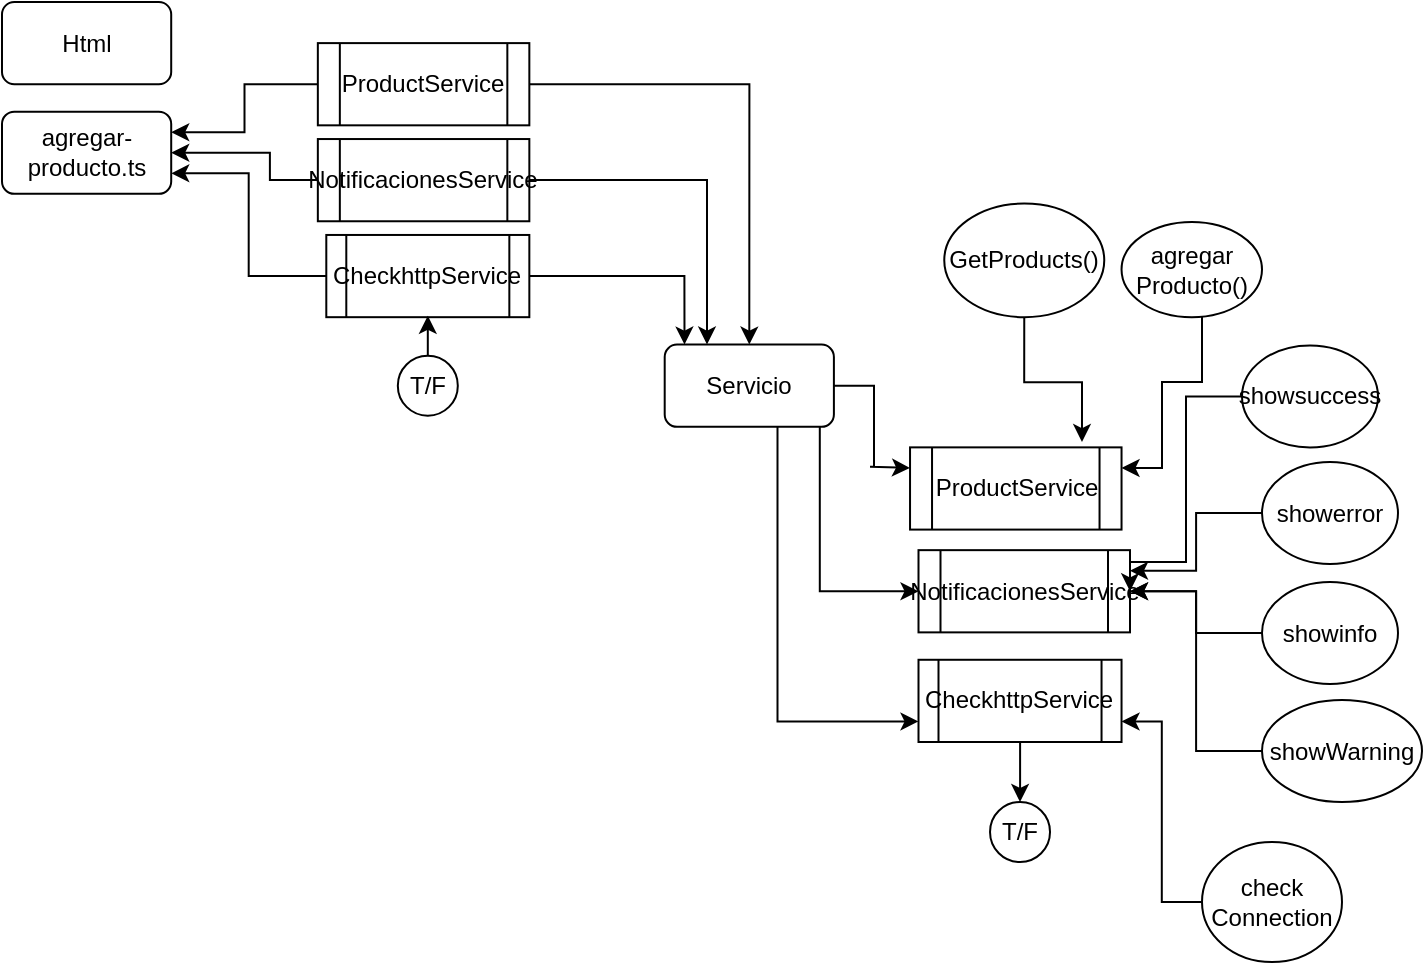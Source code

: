 <mxfile version="21.1.1" type="device">
  <diagram name="Página-1" id="uGN6MM099iLZ1ylbd77-">
    <mxGraphModel dx="1120" dy="452" grid="1" gridSize="10" guides="1" tooltips="1" connect="1" arrows="1" fold="1" page="1" pageScale="1" pageWidth="827" pageHeight="1169" math="0" shadow="0">
      <root>
        <mxCell id="0" />
        <mxCell id="1" parent="0" />
        <mxCell id="9nxiYfpnhQAgoZmP-EsQ-2" value="Servicio" style="rounded=1;whiteSpace=wrap;html=1;" vertex="1" parent="1">
          <mxGeometry x="481.35" y="401.296" width="84.6" height="41.111" as="geometry" />
        </mxCell>
        <mxCell id="9nxiYfpnhQAgoZmP-EsQ-3" value="Html" style="rounded=1;whiteSpace=wrap;html=1;" vertex="1" parent="1">
          <mxGeometry x="150" y="230" width="84.6" height="41.111" as="geometry" />
        </mxCell>
        <mxCell id="9nxiYfpnhQAgoZmP-EsQ-4" value="agregar-producto.ts" style="rounded=1;whiteSpace=wrap;html=1;" vertex="1" parent="1">
          <mxGeometry x="150" y="284.815" width="84.6" height="41.111" as="geometry" />
        </mxCell>
        <mxCell id="9nxiYfpnhQAgoZmP-EsQ-8" style="edgeStyle=orthogonalEdgeStyle;rounded=0;orthogonalLoop=1;jettySize=auto;html=1;entryX=1;entryY=0.25;entryDx=0;entryDy=0;" edge="1" parent="1" source="9nxiYfpnhQAgoZmP-EsQ-5" target="9nxiYfpnhQAgoZmP-EsQ-4">
          <mxGeometry relative="1" as="geometry" />
        </mxCell>
        <mxCell id="9nxiYfpnhQAgoZmP-EsQ-13" style="edgeStyle=orthogonalEdgeStyle;rounded=0;orthogonalLoop=1;jettySize=auto;html=1;entryX=0.5;entryY=0;entryDx=0;entryDy=0;" edge="1" parent="1" source="9nxiYfpnhQAgoZmP-EsQ-5" target="9nxiYfpnhQAgoZmP-EsQ-2">
          <mxGeometry relative="1" as="geometry" />
        </mxCell>
        <mxCell id="9nxiYfpnhQAgoZmP-EsQ-5" value="ProductService" style="shape=process;whiteSpace=wrap;html=1;backgroundOutline=1;" vertex="1" parent="1">
          <mxGeometry x="307.92" y="250.556" width="105.75" height="41.111" as="geometry" />
        </mxCell>
        <mxCell id="9nxiYfpnhQAgoZmP-EsQ-9" style="edgeStyle=orthogonalEdgeStyle;rounded=0;orthogonalLoop=1;jettySize=auto;html=1;entryX=1;entryY=0.5;entryDx=0;entryDy=0;" edge="1" parent="1" source="9nxiYfpnhQAgoZmP-EsQ-6" target="9nxiYfpnhQAgoZmP-EsQ-4">
          <mxGeometry relative="1" as="geometry">
            <Array as="points">
              <mxPoint x="283.95" y="319.074" />
              <mxPoint x="283.95" y="305.37" />
            </Array>
          </mxGeometry>
        </mxCell>
        <mxCell id="9nxiYfpnhQAgoZmP-EsQ-12" style="edgeStyle=orthogonalEdgeStyle;rounded=0;orthogonalLoop=1;jettySize=auto;html=1;entryX=0.25;entryY=0;entryDx=0;entryDy=0;" edge="1" parent="1" source="9nxiYfpnhQAgoZmP-EsQ-6" target="9nxiYfpnhQAgoZmP-EsQ-2">
          <mxGeometry relative="1" as="geometry" />
        </mxCell>
        <mxCell id="9nxiYfpnhQAgoZmP-EsQ-6" value="NotificacionesService" style="shape=process;whiteSpace=wrap;html=1;backgroundOutline=1;" vertex="1" parent="1">
          <mxGeometry x="307.92" y="298.519" width="105.75" height="41.111" as="geometry" />
        </mxCell>
        <mxCell id="9nxiYfpnhQAgoZmP-EsQ-10" style="edgeStyle=orthogonalEdgeStyle;rounded=0;orthogonalLoop=1;jettySize=auto;html=1;entryX=1;entryY=0.75;entryDx=0;entryDy=0;" edge="1" parent="1" source="9nxiYfpnhQAgoZmP-EsQ-7" target="9nxiYfpnhQAgoZmP-EsQ-4">
          <mxGeometry relative="1" as="geometry" />
        </mxCell>
        <mxCell id="9nxiYfpnhQAgoZmP-EsQ-11" style="edgeStyle=orthogonalEdgeStyle;rounded=0;orthogonalLoop=1;jettySize=auto;html=1;entryX=0.117;entryY=0;entryDx=0;entryDy=0;entryPerimeter=0;" edge="1" parent="1" source="9nxiYfpnhQAgoZmP-EsQ-7" target="9nxiYfpnhQAgoZmP-EsQ-2">
          <mxGeometry relative="1" as="geometry" />
        </mxCell>
        <mxCell id="9nxiYfpnhQAgoZmP-EsQ-7" value="CheckhttpService" style="shape=process;whiteSpace=wrap;html=1;backgroundOutline=1;" vertex="1" parent="1">
          <mxGeometry x="312.15" y="346.481" width="101.52" height="41.111" as="geometry" />
        </mxCell>
        <mxCell id="9nxiYfpnhQAgoZmP-EsQ-15" value="ProductService" style="shape=process;whiteSpace=wrap;html=1;backgroundOutline=1;" vertex="1" parent="1">
          <mxGeometry x="604.02" y="452.685" width="105.75" height="41.111" as="geometry" />
        </mxCell>
        <mxCell id="9nxiYfpnhQAgoZmP-EsQ-18" style="edgeStyle=orthogonalEdgeStyle;rounded=0;orthogonalLoop=1;jettySize=auto;html=1;entryX=0;entryY=0.25;entryDx=0;entryDy=0;" edge="1" parent="1" source="9nxiYfpnhQAgoZmP-EsQ-2" target="9nxiYfpnhQAgoZmP-EsQ-15">
          <mxGeometry relative="1" as="geometry" />
        </mxCell>
        <mxCell id="9nxiYfpnhQAgoZmP-EsQ-16" value="NotificacionesService" style="shape=process;whiteSpace=wrap;html=1;backgroundOutline=1;" vertex="1" parent="1">
          <mxGeometry x="608.25" y="504.074" width="105.75" height="41.111" as="geometry" />
        </mxCell>
        <mxCell id="9nxiYfpnhQAgoZmP-EsQ-19" style="edgeStyle=orthogonalEdgeStyle;rounded=0;orthogonalLoop=1;jettySize=auto;html=1;entryX=0;entryY=0.5;entryDx=0;entryDy=0;" edge="1" parent="1" source="9nxiYfpnhQAgoZmP-EsQ-2" target="9nxiYfpnhQAgoZmP-EsQ-16">
          <mxGeometry relative="1" as="geometry">
            <Array as="points">
              <mxPoint x="558.9" y="524.63" />
            </Array>
          </mxGeometry>
        </mxCell>
        <mxCell id="9nxiYfpnhQAgoZmP-EsQ-32" value="" style="edgeStyle=orthogonalEdgeStyle;rounded=0;orthogonalLoop=1;jettySize=auto;html=1;" edge="1" parent="1" source="9nxiYfpnhQAgoZmP-EsQ-17" target="9nxiYfpnhQAgoZmP-EsQ-28">
          <mxGeometry relative="1" as="geometry" />
        </mxCell>
        <mxCell id="9nxiYfpnhQAgoZmP-EsQ-17" value="CheckhttpService" style="shape=process;whiteSpace=wrap;html=1;backgroundOutline=1;" vertex="1" parent="1">
          <mxGeometry x="608.25" y="558.889" width="101.52" height="41.111" as="geometry" />
        </mxCell>
        <mxCell id="9nxiYfpnhQAgoZmP-EsQ-20" style="edgeStyle=orthogonalEdgeStyle;rounded=0;orthogonalLoop=1;jettySize=auto;html=1;entryX=0;entryY=0.75;entryDx=0;entryDy=0;" edge="1" parent="1" source="9nxiYfpnhQAgoZmP-EsQ-2" target="9nxiYfpnhQAgoZmP-EsQ-17">
          <mxGeometry relative="1" as="geometry">
            <Array as="points">
              <mxPoint x="537.75" y="589.722" />
            </Array>
          </mxGeometry>
        </mxCell>
        <mxCell id="9nxiYfpnhQAgoZmP-EsQ-28" value="T/F" style="ellipse;whiteSpace=wrap;html=1;" vertex="1" parent="1">
          <mxGeometry x="644.01" y="630" width="30" height="30" as="geometry" />
        </mxCell>
        <mxCell id="9nxiYfpnhQAgoZmP-EsQ-31" value="" style="edgeStyle=orthogonalEdgeStyle;rounded=0;orthogonalLoop=1;jettySize=auto;html=1;" edge="1" parent="1" source="9nxiYfpnhQAgoZmP-EsQ-30" target="9nxiYfpnhQAgoZmP-EsQ-7">
          <mxGeometry relative="1" as="geometry" />
        </mxCell>
        <mxCell id="9nxiYfpnhQAgoZmP-EsQ-30" value="T/F" style="ellipse;whiteSpace=wrap;html=1;" vertex="1" parent="1">
          <mxGeometry x="347.91" y="406.85" width="30" height="30" as="geometry" />
        </mxCell>
        <mxCell id="9nxiYfpnhQAgoZmP-EsQ-36" style="edgeStyle=orthogonalEdgeStyle;rounded=0;orthogonalLoop=1;jettySize=auto;html=1;entryX=0.813;entryY=-0.065;entryDx=0;entryDy=0;entryPerimeter=0;" edge="1" parent="1" source="9nxiYfpnhQAgoZmP-EsQ-33" target="9nxiYfpnhQAgoZmP-EsQ-15">
          <mxGeometry relative="1" as="geometry" />
        </mxCell>
        <mxCell id="9nxiYfpnhQAgoZmP-EsQ-33" value="GetProducts()" style="ellipse;whiteSpace=wrap;html=1;" vertex="1" parent="1">
          <mxGeometry x="621.13" y="330.74" width="80" height="56.85" as="geometry" />
        </mxCell>
        <mxCell id="9nxiYfpnhQAgoZmP-EsQ-38" style="edgeStyle=orthogonalEdgeStyle;rounded=0;orthogonalLoop=1;jettySize=auto;html=1;entryX=1;entryY=0.25;entryDx=0;entryDy=0;" edge="1" parent="1" source="9nxiYfpnhQAgoZmP-EsQ-37" target="9nxiYfpnhQAgoZmP-EsQ-15">
          <mxGeometry relative="1" as="geometry">
            <Array as="points">
              <mxPoint x="750" y="420" />
              <mxPoint x="730" y="420" />
              <mxPoint x="730" y="463" />
            </Array>
          </mxGeometry>
        </mxCell>
        <mxCell id="9nxiYfpnhQAgoZmP-EsQ-37" value="agregar&lt;br&gt;Producto()" style="ellipse;whiteSpace=wrap;html=1;" vertex="1" parent="1">
          <mxGeometry x="709.77" y="340" width="70.23" height="47.59" as="geometry" />
        </mxCell>
        <mxCell id="9nxiYfpnhQAgoZmP-EsQ-42" style="edgeStyle=orthogonalEdgeStyle;rounded=0;orthogonalLoop=1;jettySize=auto;html=1;entryX=1;entryY=0.5;entryDx=0;entryDy=0;" edge="1" parent="1" source="9nxiYfpnhQAgoZmP-EsQ-39" target="9nxiYfpnhQAgoZmP-EsQ-16">
          <mxGeometry relative="1" as="geometry">
            <Array as="points">
              <mxPoint x="742" y="427" />
              <mxPoint x="742" y="510" />
              <mxPoint x="714" y="510" />
            </Array>
          </mxGeometry>
        </mxCell>
        <mxCell id="9nxiYfpnhQAgoZmP-EsQ-39" value="showsuccess" style="ellipse;whiteSpace=wrap;html=1;" vertex="1" parent="1">
          <mxGeometry x="770" y="401.69" width="68" height="51" as="geometry" />
        </mxCell>
        <mxCell id="9nxiYfpnhQAgoZmP-EsQ-43" style="edgeStyle=orthogonalEdgeStyle;rounded=0;orthogonalLoop=1;jettySize=auto;html=1;entryX=1;entryY=0.25;entryDx=0;entryDy=0;" edge="1" parent="1" source="9nxiYfpnhQAgoZmP-EsQ-40" target="9nxiYfpnhQAgoZmP-EsQ-16">
          <mxGeometry relative="1" as="geometry" />
        </mxCell>
        <mxCell id="9nxiYfpnhQAgoZmP-EsQ-40" value="showerror" style="ellipse;whiteSpace=wrap;html=1;" vertex="1" parent="1">
          <mxGeometry x="780" y="460" width="68" height="51" as="geometry" />
        </mxCell>
        <mxCell id="9nxiYfpnhQAgoZmP-EsQ-46" style="edgeStyle=orthogonalEdgeStyle;rounded=0;orthogonalLoop=1;jettySize=auto;html=1;entryX=1;entryY=0.5;entryDx=0;entryDy=0;" edge="1" parent="1" source="9nxiYfpnhQAgoZmP-EsQ-41" target="9nxiYfpnhQAgoZmP-EsQ-16">
          <mxGeometry relative="1" as="geometry" />
        </mxCell>
        <mxCell id="9nxiYfpnhQAgoZmP-EsQ-41" value="showinfo" style="ellipse;whiteSpace=wrap;html=1;" vertex="1" parent="1">
          <mxGeometry x="780" y="520" width="68" height="51" as="geometry" />
        </mxCell>
        <mxCell id="9nxiYfpnhQAgoZmP-EsQ-48" style="edgeStyle=orthogonalEdgeStyle;rounded=0;orthogonalLoop=1;jettySize=auto;html=1;entryX=1;entryY=0.5;entryDx=0;entryDy=0;" edge="1" parent="1" source="9nxiYfpnhQAgoZmP-EsQ-47" target="9nxiYfpnhQAgoZmP-EsQ-16">
          <mxGeometry relative="1" as="geometry" />
        </mxCell>
        <mxCell id="9nxiYfpnhQAgoZmP-EsQ-47" value="showWarning" style="ellipse;whiteSpace=wrap;html=1;" vertex="1" parent="1">
          <mxGeometry x="780" y="579" width="80" height="51" as="geometry" />
        </mxCell>
        <mxCell id="9nxiYfpnhQAgoZmP-EsQ-50" style="edgeStyle=orthogonalEdgeStyle;rounded=0;orthogonalLoop=1;jettySize=auto;html=1;entryX=1;entryY=0.75;entryDx=0;entryDy=0;" edge="1" parent="1" source="9nxiYfpnhQAgoZmP-EsQ-49" target="9nxiYfpnhQAgoZmP-EsQ-17">
          <mxGeometry relative="1" as="geometry" />
        </mxCell>
        <mxCell id="9nxiYfpnhQAgoZmP-EsQ-49" value="check&lt;br&gt;Connection" style="ellipse;whiteSpace=wrap;html=1;" vertex="1" parent="1">
          <mxGeometry x="750" y="650" width="70" height="60" as="geometry" />
        </mxCell>
      </root>
    </mxGraphModel>
  </diagram>
</mxfile>
